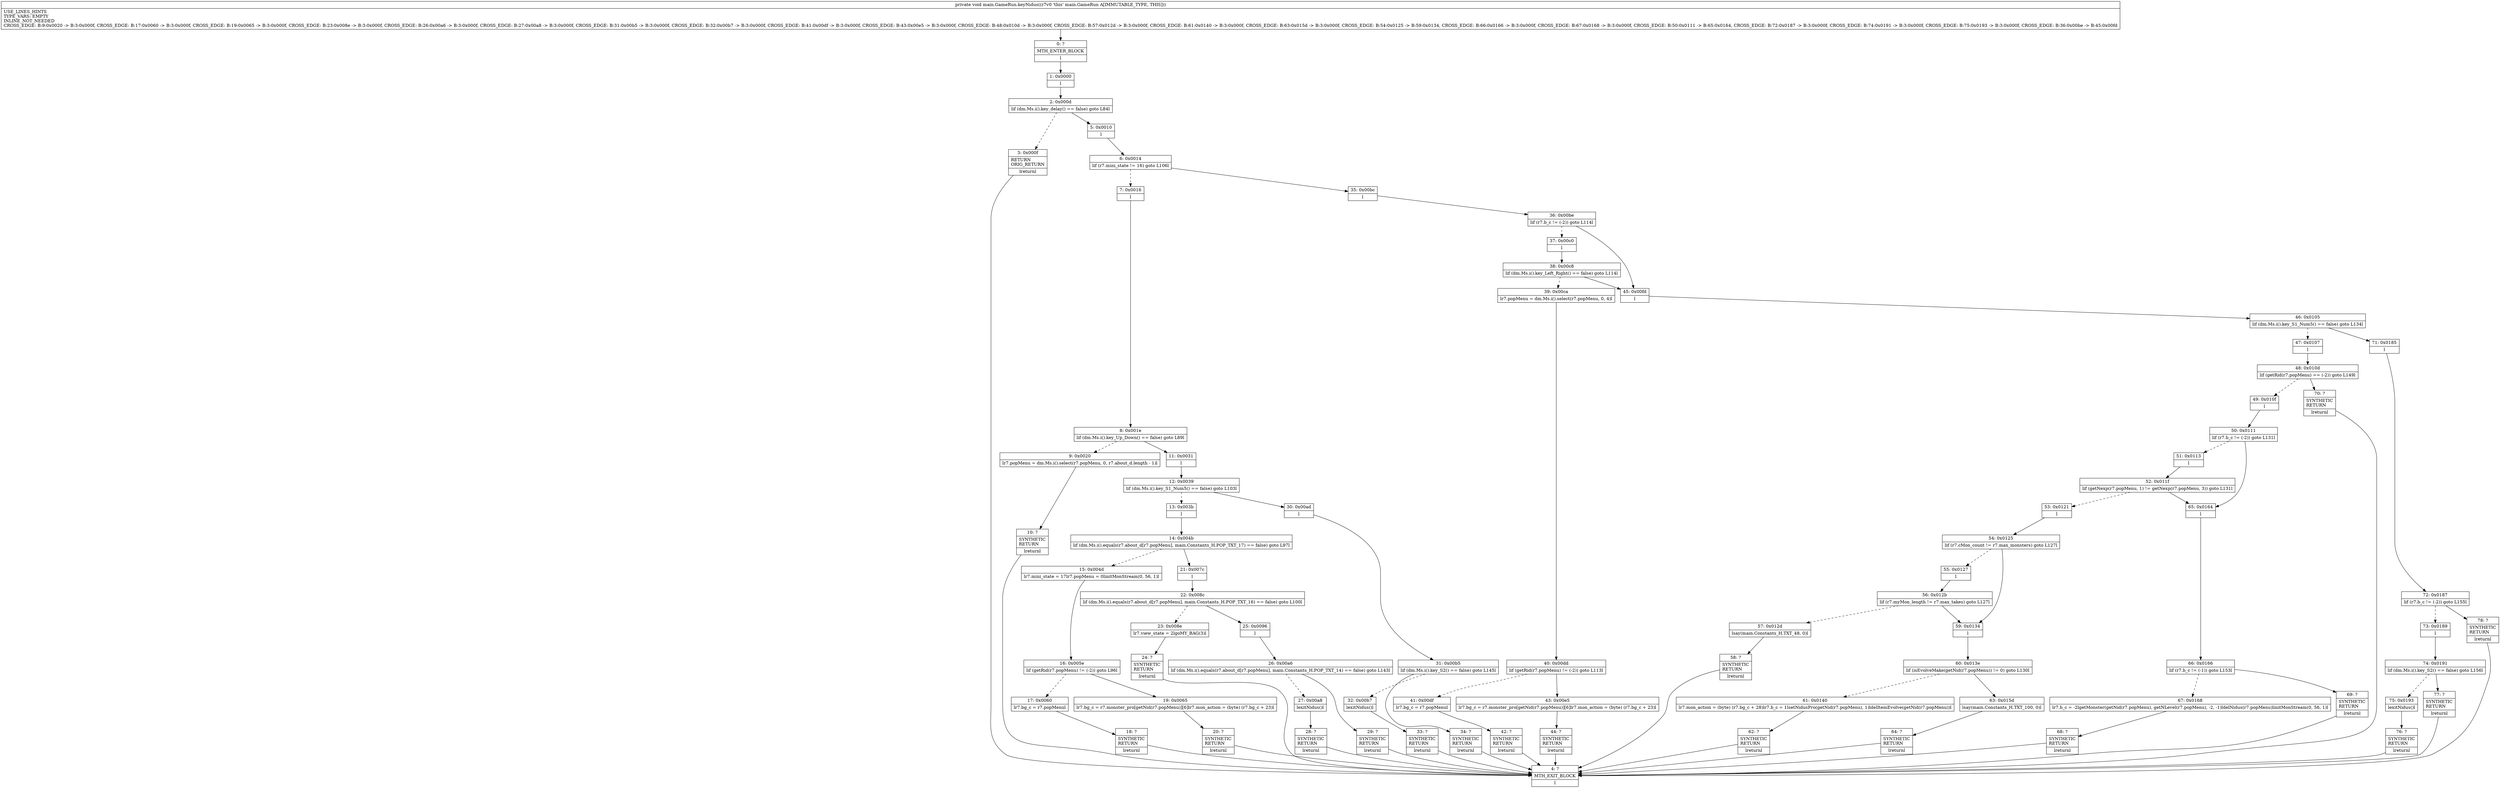 digraph "CFG formain.GameRun.keyNidus()V" {
Node_0 [shape=record,label="{0\:\ ?|MTH_ENTER_BLOCK\l|l}"];
Node_1 [shape=record,label="{1\:\ 0x0000|l}"];
Node_2 [shape=record,label="{2\:\ 0x000d|lif (dm.Ms.i().key_delay() == false) goto L84l}"];
Node_3 [shape=record,label="{3\:\ 0x000f|RETURN\lORIG_RETURN\l|lreturnl}"];
Node_4 [shape=record,label="{4\:\ ?|MTH_EXIT_BLOCK\l|l}"];
Node_5 [shape=record,label="{5\:\ 0x0010|l}"];
Node_6 [shape=record,label="{6\:\ 0x0014|lif (r7.mini_state != 16) goto L106l}"];
Node_7 [shape=record,label="{7\:\ 0x0016|l}"];
Node_8 [shape=record,label="{8\:\ 0x001e|lif (dm.Ms.i().key_Up_Down() == false) goto L89l}"];
Node_9 [shape=record,label="{9\:\ 0x0020|lr7.popMenu = dm.Ms.i().select(r7.popMenu, 0, r7.about_d.length \- 1)l}"];
Node_10 [shape=record,label="{10\:\ ?|SYNTHETIC\lRETURN\l|lreturnl}"];
Node_11 [shape=record,label="{11\:\ 0x0031|l}"];
Node_12 [shape=record,label="{12\:\ 0x0039|lif (dm.Ms.i().key_S1_Num5() == false) goto L103l}"];
Node_13 [shape=record,label="{13\:\ 0x003b|l}"];
Node_14 [shape=record,label="{14\:\ 0x004b|lif (dm.Ms.i().equals(r7.about_d[r7.popMenu], main.Constants_H.POP_TXT_17) == false) goto L97l}"];
Node_15 [shape=record,label="{15\:\ 0x004d|lr7.mini_state = 17lr7.popMenu = 0linitMonStream(0, 56, 1)l}"];
Node_16 [shape=record,label="{16\:\ 0x005e|lif (getRid(r7.popMenu) != (\-2)) goto L96l}"];
Node_17 [shape=record,label="{17\:\ 0x0060|lr7.bg_c = r7.popMenul}"];
Node_18 [shape=record,label="{18\:\ ?|SYNTHETIC\lRETURN\l|lreturnl}"];
Node_19 [shape=record,label="{19\:\ 0x0065|lr7.bg_c = r7.monster_pro[getNid(r7.popMenu)][6]lr7.mon_action = (byte) (r7.bg_c + 23)l}"];
Node_20 [shape=record,label="{20\:\ ?|SYNTHETIC\lRETURN\l|lreturnl}"];
Node_21 [shape=record,label="{21\:\ 0x007c|l}"];
Node_22 [shape=record,label="{22\:\ 0x008c|lif (dm.Ms.i().equals(r7.about_d[r7.popMenu], main.Constants_H.POP_TXT_16) == false) goto L100l}"];
Node_23 [shape=record,label="{23\:\ 0x008e|lr7.view_state = 2lgoMY_BAG(3)l}"];
Node_24 [shape=record,label="{24\:\ ?|SYNTHETIC\lRETURN\l|lreturnl}"];
Node_25 [shape=record,label="{25\:\ 0x0096|l}"];
Node_26 [shape=record,label="{26\:\ 0x00a6|lif (dm.Ms.i().equals(r7.about_d[r7.popMenu], main.Constants_H.POP_TXT_14) == false) goto L143l}"];
Node_27 [shape=record,label="{27\:\ 0x00a8|lexitNidus()l}"];
Node_28 [shape=record,label="{28\:\ ?|SYNTHETIC\lRETURN\l|lreturnl}"];
Node_29 [shape=record,label="{29\:\ ?|SYNTHETIC\lRETURN\l|lreturnl}"];
Node_30 [shape=record,label="{30\:\ 0x00ad|l}"];
Node_31 [shape=record,label="{31\:\ 0x00b5|lif (dm.Ms.i().key_S2() == false) goto L145l}"];
Node_32 [shape=record,label="{32\:\ 0x00b7|lexitNidus()l}"];
Node_33 [shape=record,label="{33\:\ ?|SYNTHETIC\lRETURN\l|lreturnl}"];
Node_34 [shape=record,label="{34\:\ ?|SYNTHETIC\lRETURN\l|lreturnl}"];
Node_35 [shape=record,label="{35\:\ 0x00bc|l}"];
Node_36 [shape=record,label="{36\:\ 0x00be|lif (r7.b_c != (\-2)) goto L114l}"];
Node_37 [shape=record,label="{37\:\ 0x00c0|l}"];
Node_38 [shape=record,label="{38\:\ 0x00c8|lif (dm.Ms.i().key_Left_Right() == false) goto L114l}"];
Node_39 [shape=record,label="{39\:\ 0x00ca|lr7.popMenu = dm.Ms.i().select(r7.popMenu, 0, 4)l}"];
Node_40 [shape=record,label="{40\:\ 0x00dd|lif (getRid(r7.popMenu) != (\-2)) goto L113l}"];
Node_41 [shape=record,label="{41\:\ 0x00df|lr7.bg_c = r7.popMenul}"];
Node_42 [shape=record,label="{42\:\ ?|SYNTHETIC\lRETURN\l|lreturnl}"];
Node_43 [shape=record,label="{43\:\ 0x00e5|lr7.bg_c = r7.monster_pro[getNid(r7.popMenu)][6]lr7.mon_action = (byte) (r7.bg_c + 23)l}"];
Node_44 [shape=record,label="{44\:\ ?|SYNTHETIC\lRETURN\l|lreturnl}"];
Node_45 [shape=record,label="{45\:\ 0x00fd|l}"];
Node_46 [shape=record,label="{46\:\ 0x0105|lif (dm.Ms.i().key_S1_Num5() == false) goto L134l}"];
Node_47 [shape=record,label="{47\:\ 0x0107|l}"];
Node_48 [shape=record,label="{48\:\ 0x010d|lif (getRid(r7.popMenu) == (\-2)) goto L149l}"];
Node_49 [shape=record,label="{49\:\ 0x010f|l}"];
Node_50 [shape=record,label="{50\:\ 0x0111|lif (r7.b_c != (\-2)) goto L131l}"];
Node_51 [shape=record,label="{51\:\ 0x0113|l}"];
Node_52 [shape=record,label="{52\:\ 0x011f|lif (getNexp(r7.popMenu, 1) != getNexp(r7.popMenu, 3)) goto L131l}"];
Node_53 [shape=record,label="{53\:\ 0x0121|l}"];
Node_54 [shape=record,label="{54\:\ 0x0125|lif (r7.cMon_count != r7.max_monsters) goto L127l}"];
Node_55 [shape=record,label="{55\:\ 0x0127|l}"];
Node_56 [shape=record,label="{56\:\ 0x012b|lif (r7.myMon_length != r7.max_takes) goto L127l}"];
Node_57 [shape=record,label="{57\:\ 0x012d|lsay(main.Constants_H.TXT_48, 0)l}"];
Node_58 [shape=record,label="{58\:\ ?|SYNTHETIC\lRETURN\l|lreturnl}"];
Node_59 [shape=record,label="{59\:\ 0x0134|l}"];
Node_60 [shape=record,label="{60\:\ 0x013e|lif (isEvolveMake(getNid(r7.popMenu)) != 0) goto L130l}"];
Node_61 [shape=record,label="{61\:\ 0x0140|lr7.mon_action = (byte) (r7.bg_c + 28)lr7.b_c = 1lsetNidusPro(getNid(r7.popMenu), 1)ldelItemEvolve(getNid(r7.popMenu))l}"];
Node_62 [shape=record,label="{62\:\ ?|SYNTHETIC\lRETURN\l|lreturnl}"];
Node_63 [shape=record,label="{63\:\ 0x015d|lsay(main.Constants_H.TXT_100, 0)l}"];
Node_64 [shape=record,label="{64\:\ ?|SYNTHETIC\lRETURN\l|lreturnl}"];
Node_65 [shape=record,label="{65\:\ 0x0164|l}"];
Node_66 [shape=record,label="{66\:\ 0x0166|lif (r7.b_c != (\-1)) goto L153l}"];
Node_67 [shape=record,label="{67\:\ 0x0168|lr7.b_c = \-2lgetMonster(getNid(r7.popMenu), getNLevel(r7.popMenu), \-2, \-1)ldelNidus(r7.popMenu)linitMonStream(0, 56, 1)l}"];
Node_68 [shape=record,label="{68\:\ ?|SYNTHETIC\lRETURN\l|lreturnl}"];
Node_69 [shape=record,label="{69\:\ ?|SYNTHETIC\lRETURN\l|lreturnl}"];
Node_70 [shape=record,label="{70\:\ ?|SYNTHETIC\lRETURN\l|lreturnl}"];
Node_71 [shape=record,label="{71\:\ 0x0185|l}"];
Node_72 [shape=record,label="{72\:\ 0x0187|lif (r7.b_c != (\-2)) goto L155l}"];
Node_73 [shape=record,label="{73\:\ 0x0189|l}"];
Node_74 [shape=record,label="{74\:\ 0x0191|lif (dm.Ms.i().key_S2() == false) goto L156l}"];
Node_75 [shape=record,label="{75\:\ 0x0193|lexitNidus()l}"];
Node_76 [shape=record,label="{76\:\ ?|SYNTHETIC\lRETURN\l|lreturnl}"];
Node_77 [shape=record,label="{77\:\ ?|SYNTHETIC\lRETURN\l|lreturnl}"];
Node_78 [shape=record,label="{78\:\ ?|SYNTHETIC\lRETURN\l|lreturnl}"];
MethodNode[shape=record,label="{private void main.GameRun.keyNidus((r7v0 'this' main.GameRun A[IMMUTABLE_TYPE, THIS]))  | USE_LINES_HINTS\lTYPE_VARS: EMPTY\lINLINE_NOT_NEEDED\lCROSS_EDGE: B:9:0x0020 \-\> B:3:0x000f, CROSS_EDGE: B:17:0x0060 \-\> B:3:0x000f, CROSS_EDGE: B:19:0x0065 \-\> B:3:0x000f, CROSS_EDGE: B:23:0x008e \-\> B:3:0x000f, CROSS_EDGE: B:26:0x00a6 \-\> B:3:0x000f, CROSS_EDGE: B:27:0x00a8 \-\> B:3:0x000f, CROSS_EDGE: B:31:0x00b5 \-\> B:3:0x000f, CROSS_EDGE: B:32:0x00b7 \-\> B:3:0x000f, CROSS_EDGE: B:41:0x00df \-\> B:3:0x000f, CROSS_EDGE: B:43:0x00e5 \-\> B:3:0x000f, CROSS_EDGE: B:48:0x010d \-\> B:3:0x000f, CROSS_EDGE: B:57:0x012d \-\> B:3:0x000f, CROSS_EDGE: B:61:0x0140 \-\> B:3:0x000f, CROSS_EDGE: B:63:0x015d \-\> B:3:0x000f, CROSS_EDGE: B:54:0x0125 \-\> B:59:0x0134, CROSS_EDGE: B:66:0x0166 \-\> B:3:0x000f, CROSS_EDGE: B:67:0x0168 \-\> B:3:0x000f, CROSS_EDGE: B:50:0x0111 \-\> B:65:0x0164, CROSS_EDGE: B:72:0x0187 \-\> B:3:0x000f, CROSS_EDGE: B:74:0x0191 \-\> B:3:0x000f, CROSS_EDGE: B:75:0x0193 \-\> B:3:0x000f, CROSS_EDGE: B:36:0x00be \-\> B:45:0x00fd\l}"];
MethodNode -> Node_0;
Node_0 -> Node_1;
Node_1 -> Node_2;
Node_2 -> Node_3[style=dashed];
Node_2 -> Node_5;
Node_3 -> Node_4;
Node_5 -> Node_6;
Node_6 -> Node_7[style=dashed];
Node_6 -> Node_35;
Node_7 -> Node_8;
Node_8 -> Node_9[style=dashed];
Node_8 -> Node_11;
Node_9 -> Node_10;
Node_10 -> Node_4;
Node_11 -> Node_12;
Node_12 -> Node_13[style=dashed];
Node_12 -> Node_30;
Node_13 -> Node_14;
Node_14 -> Node_15[style=dashed];
Node_14 -> Node_21;
Node_15 -> Node_16;
Node_16 -> Node_17[style=dashed];
Node_16 -> Node_19;
Node_17 -> Node_18;
Node_18 -> Node_4;
Node_19 -> Node_20;
Node_20 -> Node_4;
Node_21 -> Node_22;
Node_22 -> Node_23[style=dashed];
Node_22 -> Node_25;
Node_23 -> Node_24;
Node_24 -> Node_4;
Node_25 -> Node_26;
Node_26 -> Node_27[style=dashed];
Node_26 -> Node_29;
Node_27 -> Node_28;
Node_28 -> Node_4;
Node_29 -> Node_4;
Node_30 -> Node_31;
Node_31 -> Node_32[style=dashed];
Node_31 -> Node_34;
Node_32 -> Node_33;
Node_33 -> Node_4;
Node_34 -> Node_4;
Node_35 -> Node_36;
Node_36 -> Node_37[style=dashed];
Node_36 -> Node_45;
Node_37 -> Node_38;
Node_38 -> Node_39[style=dashed];
Node_38 -> Node_45;
Node_39 -> Node_40;
Node_40 -> Node_41[style=dashed];
Node_40 -> Node_43;
Node_41 -> Node_42;
Node_42 -> Node_4;
Node_43 -> Node_44;
Node_44 -> Node_4;
Node_45 -> Node_46;
Node_46 -> Node_47[style=dashed];
Node_46 -> Node_71;
Node_47 -> Node_48;
Node_48 -> Node_49[style=dashed];
Node_48 -> Node_70;
Node_49 -> Node_50;
Node_50 -> Node_51[style=dashed];
Node_50 -> Node_65;
Node_51 -> Node_52;
Node_52 -> Node_53[style=dashed];
Node_52 -> Node_65;
Node_53 -> Node_54;
Node_54 -> Node_55[style=dashed];
Node_54 -> Node_59;
Node_55 -> Node_56;
Node_56 -> Node_57[style=dashed];
Node_56 -> Node_59;
Node_57 -> Node_58;
Node_58 -> Node_4;
Node_59 -> Node_60;
Node_60 -> Node_61[style=dashed];
Node_60 -> Node_63;
Node_61 -> Node_62;
Node_62 -> Node_4;
Node_63 -> Node_64;
Node_64 -> Node_4;
Node_65 -> Node_66;
Node_66 -> Node_67[style=dashed];
Node_66 -> Node_69;
Node_67 -> Node_68;
Node_68 -> Node_4;
Node_69 -> Node_4;
Node_70 -> Node_4;
Node_71 -> Node_72;
Node_72 -> Node_73[style=dashed];
Node_72 -> Node_78;
Node_73 -> Node_74;
Node_74 -> Node_75[style=dashed];
Node_74 -> Node_77;
Node_75 -> Node_76;
Node_76 -> Node_4;
Node_77 -> Node_4;
Node_78 -> Node_4;
}

